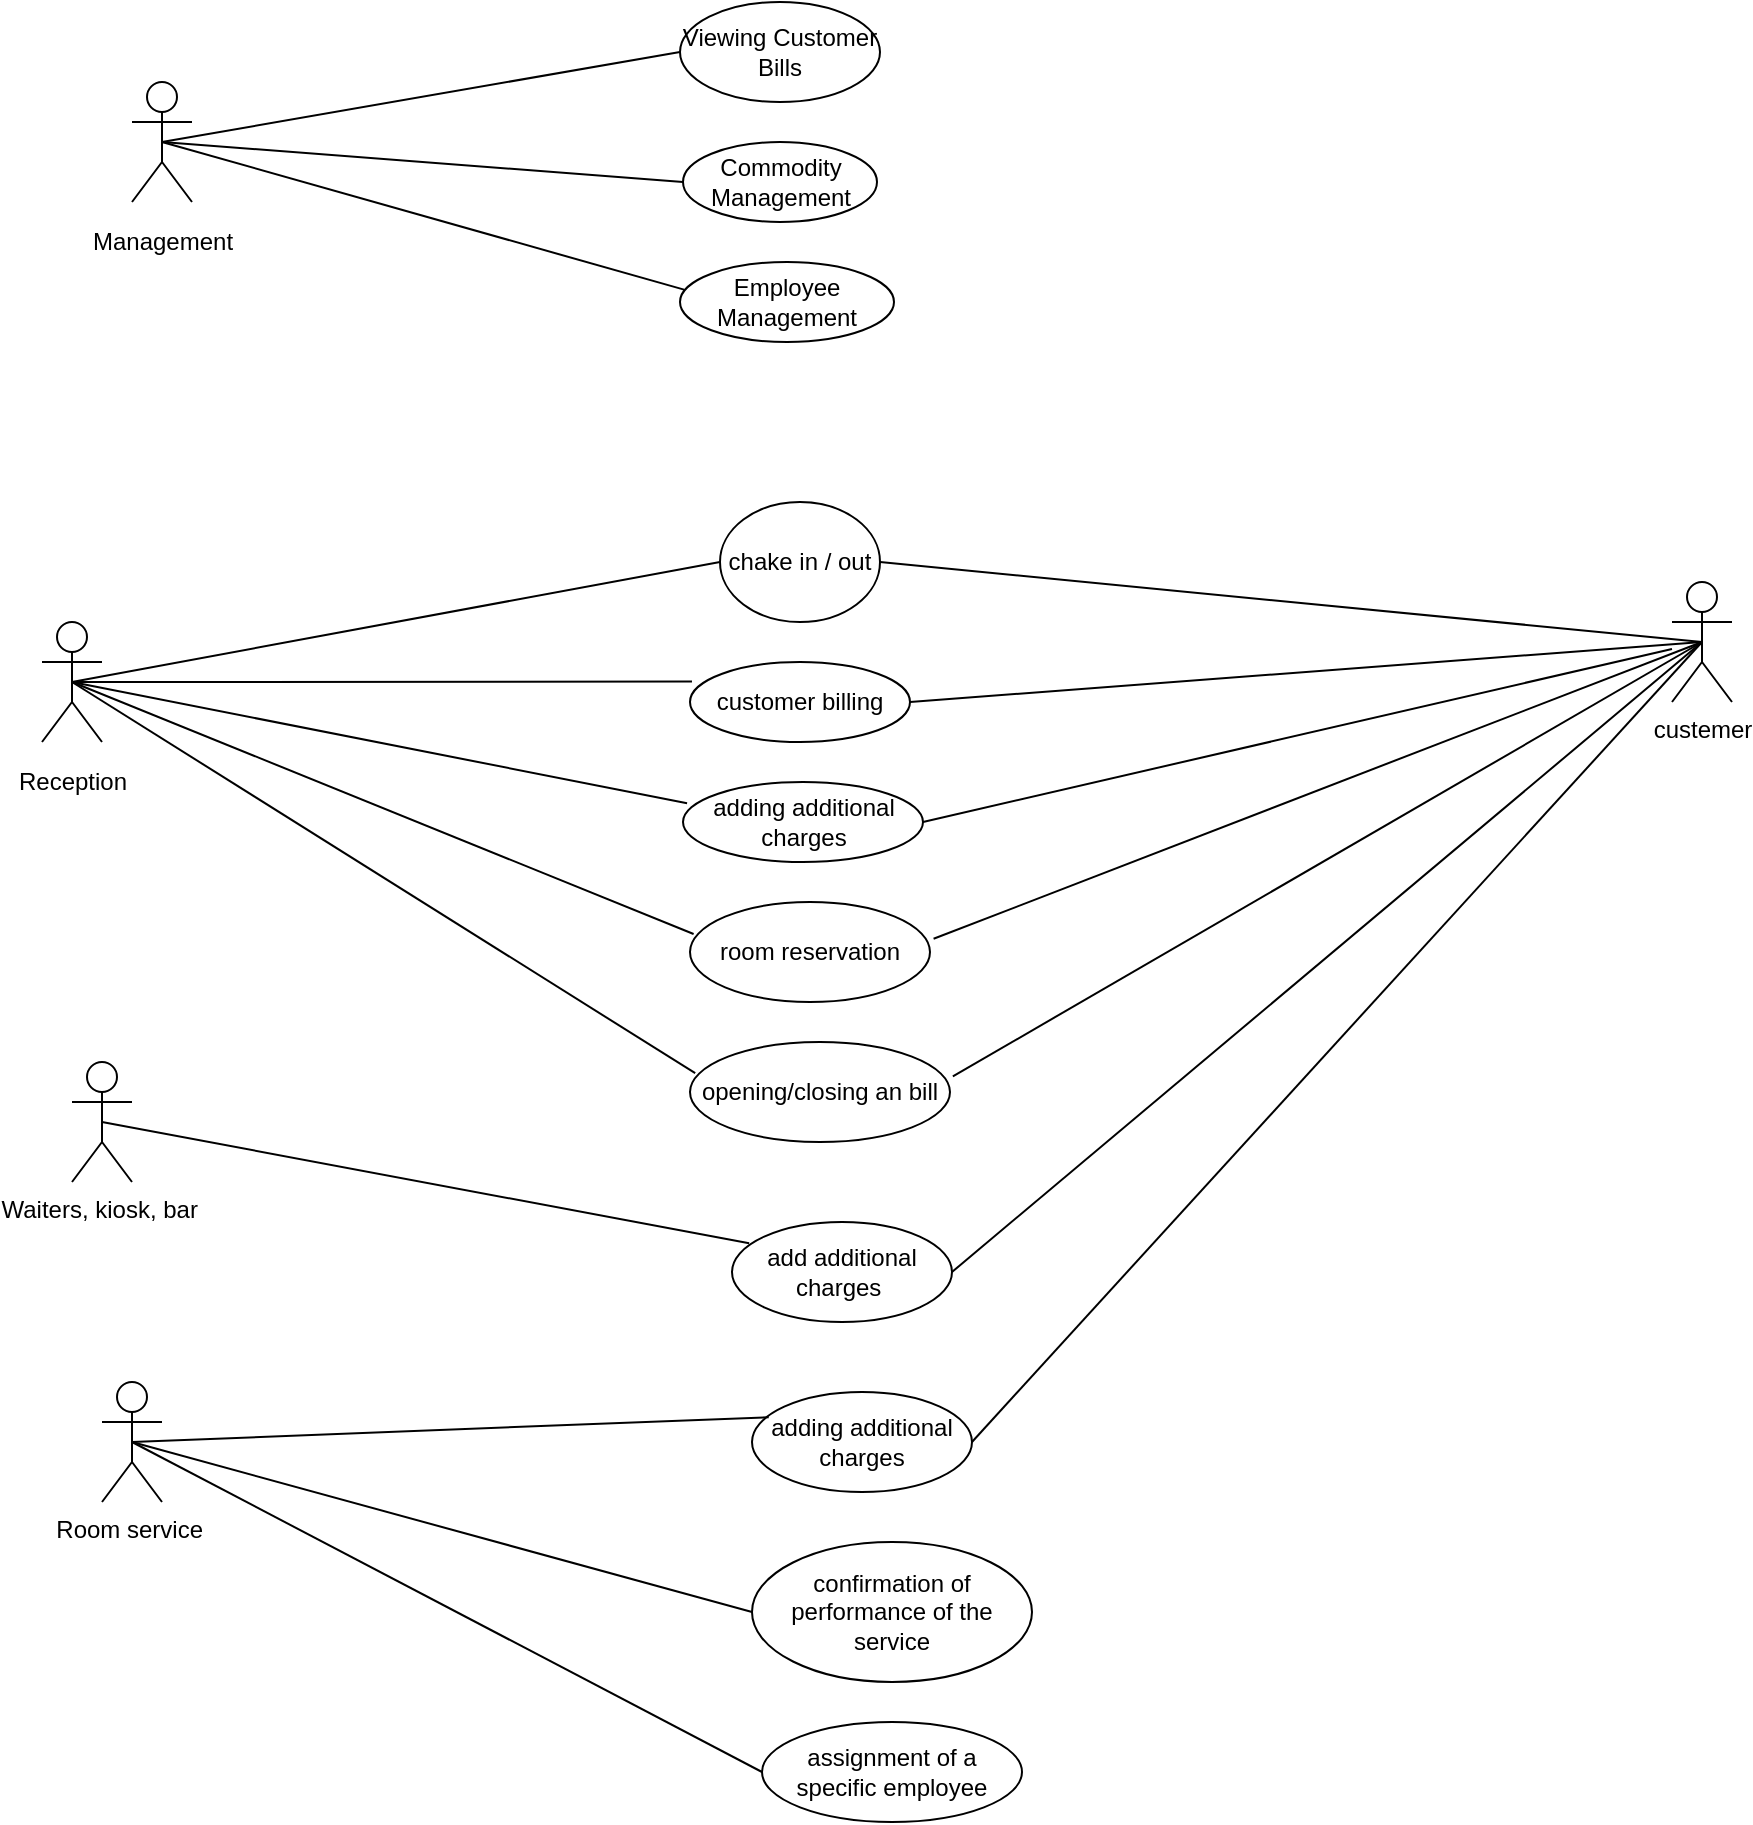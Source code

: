 <mxfile version="16.2.6" type="device"><diagram id="1Xtdjh-FIl4q6CSQO8OS" name="Page-1"><mxGraphModel dx="1038" dy="487" grid="1" gridSize="10" guides="1" tooltips="1" connect="1" arrows="1" fold="1" page="1" pageScale="1" pageWidth="827" pageHeight="1169" math="0" shadow="0"><root><mxCell id="0"/><mxCell id="1" parent="0"/><mxCell id="Zkh4Q2NKJdjU8CESHUH6-2" value="&lt;span style=&quot;font-family: &amp;#34;arial&amp;#34; , sans-serif&quot;&gt;&lt;font style=&quot;font-size: 12px&quot;&gt;Reception&lt;/font&gt;&lt;/span&gt;&lt;span style=&quot;font-size: 14.0pt ; font-family: &amp;#34;arial&amp;#34; , sans-serif&quot;&gt;&lt;/span&gt;" style="shape=umlActor;verticalLabelPosition=bottom;verticalAlign=top;html=1;outlineConnect=0;" parent="1" vertex="1"><mxGeometry x="105" y="330" width="30" height="60" as="geometry"/></mxCell><mxCell id="Zkh4Q2NKJdjU8CESHUH6-3" value="&lt;span style=&quot;font-family: &amp;#34;arial&amp;#34; , sans-serif&quot;&gt;&lt;font style=&quot;font-size: 12px&quot;&gt;Management&lt;/font&gt;&lt;/span&gt;&lt;span style=&quot;font-size: 14.0pt ; font-family: &amp;#34;arial&amp;#34; , sans-serif&quot;&gt;&lt;/span&gt;" style="shape=umlActor;verticalLabelPosition=bottom;verticalAlign=top;html=1;outlineConnect=0;" parent="1" vertex="1"><mxGeometry x="150" y="60" width="30" height="60" as="geometry"/></mxCell><mxCell id="Zkh4Q2NKJdjU8CESHUH6-6" value="&lt;span style=&quot;font-family: &amp;#34;arial&amp;#34; , sans-serif&quot;&gt;&lt;font style=&quot;font-size: 12px&quot;&gt;Waiters, kiosk, bar&amp;nbsp;&lt;/font&gt;&lt;/span&gt;" style="shape=umlActor;verticalLabelPosition=bottom;verticalAlign=top;html=1;outlineConnect=0;" parent="1" vertex="1"><mxGeometry x="120" y="550" width="30" height="60" as="geometry"/></mxCell><mxCell id="Zkh4Q2NKJdjU8CESHUH6-7" value="&lt;span style=&quot;font-family: &amp;#34;arial&amp;#34; , sans-serif&quot;&gt;&lt;font style=&quot;font-size: 12px&quot;&gt;Room service&amp;nbsp;&lt;/font&gt;&lt;/span&gt;" style="shape=umlActor;verticalLabelPosition=bottom;verticalAlign=top;html=1;outlineConnect=0;" parent="1" vertex="1"><mxGeometry x="135" y="710" width="30" height="60" as="geometry"/></mxCell><mxCell id="Zkh4Q2NKJdjU8CESHUH6-9" value="custemer" style="shape=umlActor;verticalLabelPosition=bottom;verticalAlign=top;html=1;outlineConnect=0;" parent="1" vertex="1"><mxGeometry x="920" y="310" width="30" height="60" as="geometry"/></mxCell><mxCell id="Zkh4Q2NKJdjU8CESHUH6-12" value="chake in / out" style="ellipse;whiteSpace=wrap;html=1;" parent="1" vertex="1"><mxGeometry x="444" y="270" width="80" height="60" as="geometry"/></mxCell><mxCell id="Zkh4Q2NKJdjU8CESHUH6-23" value="&lt;span style=&quot;font-family: &amp;#34;arial&amp;#34; , sans-serif&quot;&gt;&lt;font style=&quot;font-size: 12px&quot;&gt;Commodity Management&lt;/font&gt;&lt;/span&gt;" style="ellipse;whiteSpace=wrap;html=1;" parent="1" vertex="1"><mxGeometry x="425.5" y="90" width="97" height="40" as="geometry"/></mxCell><mxCell id="Zkh4Q2NKJdjU8CESHUH6-27" value="&lt;span style=&quot;font-family: &amp;#34;arial&amp;#34; , sans-serif&quot;&gt;&lt;font style=&quot;font-size: 12px&quot;&gt;adding additional charges&lt;/font&gt;&lt;/span&gt;" style="ellipse;whiteSpace=wrap;html=1;" parent="1" vertex="1"><mxGeometry x="425.5" y="410" width="120" height="40" as="geometry"/></mxCell><mxCell id="Zkh4Q2NKJdjU8CESHUH6-28" value="&lt;span style=&quot;font-family: &amp;#34;arial&amp;#34; , sans-serif&quot;&gt;&lt;font style=&quot;font-size: 12px&quot;&gt;opening/closing an bill&lt;/font&gt;&lt;/span&gt;" style="ellipse;whiteSpace=wrap;html=1;" parent="1" vertex="1"><mxGeometry x="429" y="540" width="130" height="50" as="geometry"/></mxCell><mxCell id="Zkh4Q2NKJdjU8CESHUH6-29" value="&lt;span style=&quot;font-family: &amp;#34;arial&amp;#34; , sans-serif&quot;&gt;&lt;font style=&quot;font-size: 12px&quot;&gt;customer billing&lt;/font&gt;&lt;/span&gt;" style="ellipse;whiteSpace=wrap;html=1;" parent="1" vertex="1"><mxGeometry x="429" y="350" width="110" height="40" as="geometry"/></mxCell><mxCell id="Zkh4Q2NKJdjU8CESHUH6-30" value="&lt;span style=&quot;font-family: &amp;#34;arial&amp;#34; , sans-serif&quot;&gt;&lt;font style=&quot;font-size: 12px&quot;&gt;room reservation&lt;/font&gt;&lt;/span&gt;" style="ellipse;whiteSpace=wrap;html=1;" parent="1" vertex="1"><mxGeometry x="429" y="470" width="120" height="50" as="geometry"/></mxCell><mxCell id="Zkh4Q2NKJdjU8CESHUH6-32" value="&lt;span style=&quot;font-family: &amp;#34;arial&amp;#34; , sans-serif&quot;&gt;&lt;font style=&quot;font-size: 12px&quot;&gt;Viewing Customer Bills&lt;/font&gt;&lt;/span&gt;" style="ellipse;whiteSpace=wrap;html=1;" parent="1" vertex="1"><mxGeometry x="424" y="20" width="100" height="50" as="geometry"/></mxCell><mxCell id="Zkh4Q2NKJdjU8CESHUH6-34" value="&lt;span style=&quot;font-family: &amp;#34;arial&amp;#34; , sans-serif&quot;&gt;&lt;font style=&quot;font-size: 12px&quot;&gt;add additional charges&amp;nbsp;&lt;/font&gt;&lt;/span&gt;" style="ellipse;whiteSpace=wrap;html=1;" parent="1" vertex="1"><mxGeometry x="450" y="630" width="110" height="50" as="geometry"/></mxCell><mxCell id="Zkh4Q2NKJdjU8CESHUH6-35" value="&lt;span style=&quot;font-family: &amp;#34;arial&amp;#34; , sans-serif&quot;&gt;&lt;font style=&quot;font-size: 12px&quot;&gt;confirmation of performance of the service&lt;/font&gt;&lt;/span&gt;" style="ellipse;whiteSpace=wrap;html=1;" parent="1" vertex="1"><mxGeometry x="460" y="790" width="140" height="70" as="geometry"/></mxCell><mxCell id="Zkh4Q2NKJdjU8CESHUH6-36" value="&lt;span style=&quot;font-family: &amp;#34;arial&amp;#34; , sans-serif&quot;&gt;&lt;font style=&quot;font-size: 12px&quot;&gt;assignment of a specific employee&lt;/font&gt;&lt;/span&gt;" style="ellipse;whiteSpace=wrap;html=1;" parent="1" vertex="1"><mxGeometry x="465" y="880" width="130" height="50" as="geometry"/></mxCell><mxCell id="Zkh4Q2NKJdjU8CESHUH6-37" value="&lt;span style=&quot;font-family: &amp;#34;arial&amp;#34; , sans-serif&quot;&gt;&lt;font style=&quot;font-size: 12px&quot;&gt;Employee Management&lt;/font&gt;&lt;/span&gt;" style="ellipse;whiteSpace=wrap;html=1;" parent="1" vertex="1"><mxGeometry x="424" y="150" width="107" height="40" as="geometry"/></mxCell><mxCell id="Zkh4Q2NKJdjU8CESHUH6-38" value="&lt;span style=&quot;font-family: &amp;#34;arial&amp;#34; , sans-serif&quot;&gt;&lt;font style=&quot;font-size: 12px&quot;&gt;adding additional charges&lt;/font&gt;&lt;/span&gt;" style="ellipse;whiteSpace=wrap;html=1;" parent="1" vertex="1"><mxGeometry x="460" y="715" width="110" height="50" as="geometry"/></mxCell><mxCell id="Zkh4Q2NKJdjU8CESHUH6-45" value="" style="endArrow=none;html=1;rounded=0;fontSize=12;exitX=1;exitY=0.5;exitDx=0;exitDy=0;entryX=0.5;entryY=0.5;entryDx=0;entryDy=0;entryPerimeter=0;" parent="1" source="Zkh4Q2NKJdjU8CESHUH6-29" target="Zkh4Q2NKJdjU8CESHUH6-9" edge="1"><mxGeometry width="50" height="50" relative="1" as="geometry"><mxPoint x="410" y="290" as="sourcePoint"/><mxPoint x="460" y="240" as="targetPoint"/></mxGeometry></mxCell><mxCell id="Zkh4Q2NKJdjU8CESHUH6-46" value="" style="endArrow=none;html=1;rounded=0;fontSize=12;exitX=0.009;exitY=0.245;exitDx=0;exitDy=0;exitPerimeter=0;entryX=0.5;entryY=0.5;entryDx=0;entryDy=0;entryPerimeter=0;" parent="1" source="Zkh4Q2NKJdjU8CESHUH6-29" target="Zkh4Q2NKJdjU8CESHUH6-2" edge="1"><mxGeometry width="50" height="50" relative="1" as="geometry"><mxPoint x="410" y="290" as="sourcePoint"/><mxPoint x="460" y="240" as="targetPoint"/></mxGeometry></mxCell><mxCell id="Zkh4Q2NKJdjU8CESHUH6-47" value="" style="endArrow=none;html=1;rounded=0;fontSize=12;entryX=0.5;entryY=0.5;entryDx=0;entryDy=0;entryPerimeter=0;exitX=1;exitY=0.5;exitDx=0;exitDy=0;" parent="1" source="Zkh4Q2NKJdjU8CESHUH6-12" target="Zkh4Q2NKJdjU8CESHUH6-9" edge="1"><mxGeometry width="50" height="50" relative="1" as="geometry"><mxPoint x="410" y="290" as="sourcePoint"/><mxPoint x="460" y="240" as="targetPoint"/></mxGeometry></mxCell><mxCell id="Zkh4Q2NKJdjU8CESHUH6-48" value="" style="endArrow=none;html=1;rounded=0;fontSize=12;exitX=0.5;exitY=0.5;exitDx=0;exitDy=0;exitPerimeter=0;entryX=0;entryY=0.5;entryDx=0;entryDy=0;" parent="1" source="Zkh4Q2NKJdjU8CESHUH6-2" target="Zkh4Q2NKJdjU8CESHUH6-12" edge="1"><mxGeometry width="50" height="50" relative="1" as="geometry"><mxPoint x="410" y="290" as="sourcePoint"/><mxPoint x="460" y="240" as="targetPoint"/></mxGeometry></mxCell><mxCell id="Zkh4Q2NKJdjU8CESHUH6-50" value="" style="endArrow=none;html=1;rounded=0;fontSize=12;entryX=0.5;entryY=0.5;entryDx=0;entryDy=0;entryPerimeter=0;exitX=0.019;exitY=0.345;exitDx=0;exitDy=0;exitPerimeter=0;" parent="1" source="Zkh4Q2NKJdjU8CESHUH6-37" target="Zkh4Q2NKJdjU8CESHUH6-3" edge="1"><mxGeometry width="50" height="50" relative="1" as="geometry"><mxPoint x="410" y="290" as="sourcePoint"/><mxPoint x="460" y="240" as="targetPoint"/></mxGeometry></mxCell><mxCell id="Zkh4Q2NKJdjU8CESHUH6-51" value="" style="endArrow=none;html=1;rounded=0;fontSize=12;entryX=0.5;entryY=0.5;entryDx=0;entryDy=0;entryPerimeter=0;exitX=0;exitY=0.5;exitDx=0;exitDy=0;" parent="1" source="Zkh4Q2NKJdjU8CESHUH6-23" target="Zkh4Q2NKJdjU8CESHUH6-3" edge="1"><mxGeometry width="50" height="50" relative="1" as="geometry"><mxPoint x="410" y="290" as="sourcePoint"/><mxPoint x="460" y="240" as="targetPoint"/></mxGeometry></mxCell><mxCell id="Zkh4Q2NKJdjU8CESHUH6-52" value="" style="endArrow=none;html=1;rounded=0;fontSize=12;entryX=0.5;entryY=0.5;entryDx=0;entryDy=0;entryPerimeter=0;exitX=0;exitY=0.5;exitDx=0;exitDy=0;" parent="1" source="Zkh4Q2NKJdjU8CESHUH6-32" target="Zkh4Q2NKJdjU8CESHUH6-3" edge="1"><mxGeometry width="50" height="50" relative="1" as="geometry"><mxPoint x="410" y="290" as="sourcePoint"/><mxPoint x="460" y="240" as="targetPoint"/></mxGeometry></mxCell><mxCell id="Zkh4Q2NKJdjU8CESHUH6-53" value="" style="endArrow=none;html=1;rounded=0;fontSize=12;exitX=0.017;exitY=0.265;exitDx=0;exitDy=0;exitPerimeter=0;entryX=0.5;entryY=0.5;entryDx=0;entryDy=0;entryPerimeter=0;" parent="1" source="Zkh4Q2NKJdjU8CESHUH6-27" target="Zkh4Q2NKJdjU8CESHUH6-2" edge="1"><mxGeometry width="50" height="50" relative="1" as="geometry"><mxPoint x="439.99" y="369.8" as="sourcePoint"/><mxPoint x="175" y="310" as="targetPoint"/></mxGeometry></mxCell><mxCell id="Zkh4Q2NKJdjU8CESHUH6-54" value="" style="endArrow=none;html=1;rounded=0;fontSize=12;exitX=1;exitY=0.5;exitDx=0;exitDy=0;" parent="1" source="Zkh4Q2NKJdjU8CESHUH6-27" target="Zkh4Q2NKJdjU8CESHUH6-9" edge="1"><mxGeometry width="50" height="50" relative="1" as="geometry"><mxPoint x="449.99" y="379.8" as="sourcePoint"/><mxPoint x="185" y="320" as="targetPoint"/></mxGeometry></mxCell><mxCell id="Zkh4Q2NKJdjU8CESHUH6-56" value="" style="endArrow=none;html=1;rounded=0;fontSize=12;exitX=0.015;exitY=0.32;exitDx=0;exitDy=0;exitPerimeter=0;entryX=0.5;entryY=0.5;entryDx=0;entryDy=0;entryPerimeter=0;" parent="1" source="Zkh4Q2NKJdjU8CESHUH6-30" target="Zkh4Q2NKJdjU8CESHUH6-2" edge="1"><mxGeometry width="50" height="50" relative="1" as="geometry"><mxPoint x="437.54" y="430.6" as="sourcePoint"/><mxPoint x="130" y="370" as="targetPoint"/></mxGeometry></mxCell><mxCell id="Zkh4Q2NKJdjU8CESHUH6-57" value="" style="endArrow=none;html=1;rounded=0;fontSize=12;exitX=0.5;exitY=0.5;exitDx=0;exitDy=0;exitPerimeter=0;entryX=1.015;entryY=0.368;entryDx=0;entryDy=0;entryPerimeter=0;" parent="1" source="Zkh4Q2NKJdjU8CESHUH6-9" target="Zkh4Q2NKJdjU8CESHUH6-30" edge="1"><mxGeometry width="50" height="50" relative="1" as="geometry"><mxPoint x="447.54" y="440.6" as="sourcePoint"/><mxPoint x="140" y="380" as="targetPoint"/></mxGeometry></mxCell><mxCell id="Zkh4Q2NKJdjU8CESHUH6-58" value="" style="endArrow=none;html=1;rounded=0;fontSize=12;exitX=0.02;exitY=0.312;exitDx=0;exitDy=0;exitPerimeter=0;entryX=0.5;entryY=0.5;entryDx=0;entryDy=0;entryPerimeter=0;" parent="1" source="Zkh4Q2NKJdjU8CESHUH6-28" target="Zkh4Q2NKJdjU8CESHUH6-2" edge="1"><mxGeometry width="50" height="50" relative="1" as="geometry"><mxPoint x="440.8" y="496" as="sourcePoint"/><mxPoint x="130" y="370" as="targetPoint"/></mxGeometry></mxCell><mxCell id="Zkh4Q2NKJdjU8CESHUH6-59" value="" style="endArrow=none;html=1;rounded=0;fontSize=12;exitX=1.011;exitY=0.344;exitDx=0;exitDy=0;exitPerimeter=0;entryX=0.5;entryY=0.5;entryDx=0;entryDy=0;entryPerimeter=0;" parent="1" source="Zkh4Q2NKJdjU8CESHUH6-28" target="Zkh4Q2NKJdjU8CESHUH6-9" edge="1"><mxGeometry width="50" height="50" relative="1" as="geometry"><mxPoint x="450.8" y="506" as="sourcePoint"/><mxPoint x="140" y="380" as="targetPoint"/></mxGeometry></mxCell><mxCell id="Zkh4Q2NKJdjU8CESHUH6-60" value="" style="endArrow=none;html=1;rounded=0;fontSize=12;exitX=0.078;exitY=0.212;exitDx=0;exitDy=0;exitPerimeter=0;entryX=0.5;entryY=0.5;entryDx=0;entryDy=0;entryPerimeter=0;" parent="1" source="Zkh4Q2NKJdjU8CESHUH6-34" target="Zkh4Q2NKJdjU8CESHUH6-6" edge="1"><mxGeometry width="50" height="50" relative="1" as="geometry"><mxPoint x="441.6" y="565.6" as="sourcePoint"/><mxPoint x="130" y="370" as="targetPoint"/></mxGeometry></mxCell><mxCell id="Zkh4Q2NKJdjU8CESHUH6-61" value="" style="endArrow=none;html=1;rounded=0;fontSize=12;exitX=0.5;exitY=0.5;exitDx=0;exitDy=0;exitPerimeter=0;entryX=1;entryY=0.5;entryDx=0;entryDy=0;" parent="1" source="Zkh4Q2NKJdjU8CESHUH6-9" target="Zkh4Q2NKJdjU8CESHUH6-34" edge="1"><mxGeometry width="50" height="50" relative="1" as="geometry"><mxPoint x="451.6" y="575.6" as="sourcePoint"/><mxPoint x="140" y="380" as="targetPoint"/></mxGeometry></mxCell><mxCell id="Zkh4Q2NKJdjU8CESHUH6-63" value="" style="endArrow=none;html=1;rounded=0;fontSize=12;exitX=0;exitY=0.5;exitDx=0;exitDy=0;entryX=0.5;entryY=0.5;entryDx=0;entryDy=0;entryPerimeter=0;" parent="1" source="Zkh4Q2NKJdjU8CESHUH6-35" target="Zkh4Q2NKJdjU8CESHUH6-7" edge="1"><mxGeometry width="50" height="50" relative="1" as="geometry"><mxPoint x="468.58" y="650.6" as="sourcePoint"/><mxPoint x="145" y="590" as="targetPoint"/></mxGeometry></mxCell><mxCell id="Zkh4Q2NKJdjU8CESHUH6-64" value="" style="endArrow=none;html=1;rounded=0;fontSize=12;exitX=1;exitY=0.5;exitDx=0;exitDy=0;entryX=0.5;entryY=0.5;entryDx=0;entryDy=0;entryPerimeter=0;" parent="1" source="Zkh4Q2NKJdjU8CESHUH6-38" target="Zkh4Q2NKJdjU8CESHUH6-9" edge="1"><mxGeometry width="50" height="50" relative="1" as="geometry"><mxPoint x="478.58" y="660.6" as="sourcePoint"/><mxPoint x="155" y="600" as="targetPoint"/></mxGeometry></mxCell><mxCell id="Zkh4Q2NKJdjU8CESHUH6-65" value="" style="endArrow=none;html=1;rounded=0;fontSize=12;exitX=0.076;exitY=0.252;exitDx=0;exitDy=0;exitPerimeter=0;entryX=0.5;entryY=0.5;entryDx=0;entryDy=0;entryPerimeter=0;" parent="1" source="Zkh4Q2NKJdjU8CESHUH6-38" target="Zkh4Q2NKJdjU8CESHUH6-7" edge="1"><mxGeometry width="50" height="50" relative="1" as="geometry"><mxPoint x="488.58" y="670.6" as="sourcePoint"/><mxPoint x="165" y="610" as="targetPoint"/></mxGeometry></mxCell><mxCell id="Zkh4Q2NKJdjU8CESHUH6-66" value="" style="endArrow=none;html=1;rounded=0;fontSize=12;exitX=0;exitY=0.5;exitDx=0;exitDy=0;entryX=0.5;entryY=0.5;entryDx=0;entryDy=0;entryPerimeter=0;" parent="1" source="Zkh4Q2NKJdjU8CESHUH6-36" target="Zkh4Q2NKJdjU8CESHUH6-7" edge="1"><mxGeometry width="50" height="50" relative="1" as="geometry"><mxPoint x="478.36" y="737.6" as="sourcePoint"/><mxPoint x="160" y="750" as="targetPoint"/></mxGeometry></mxCell></root></mxGraphModel></diagram></mxfile>
